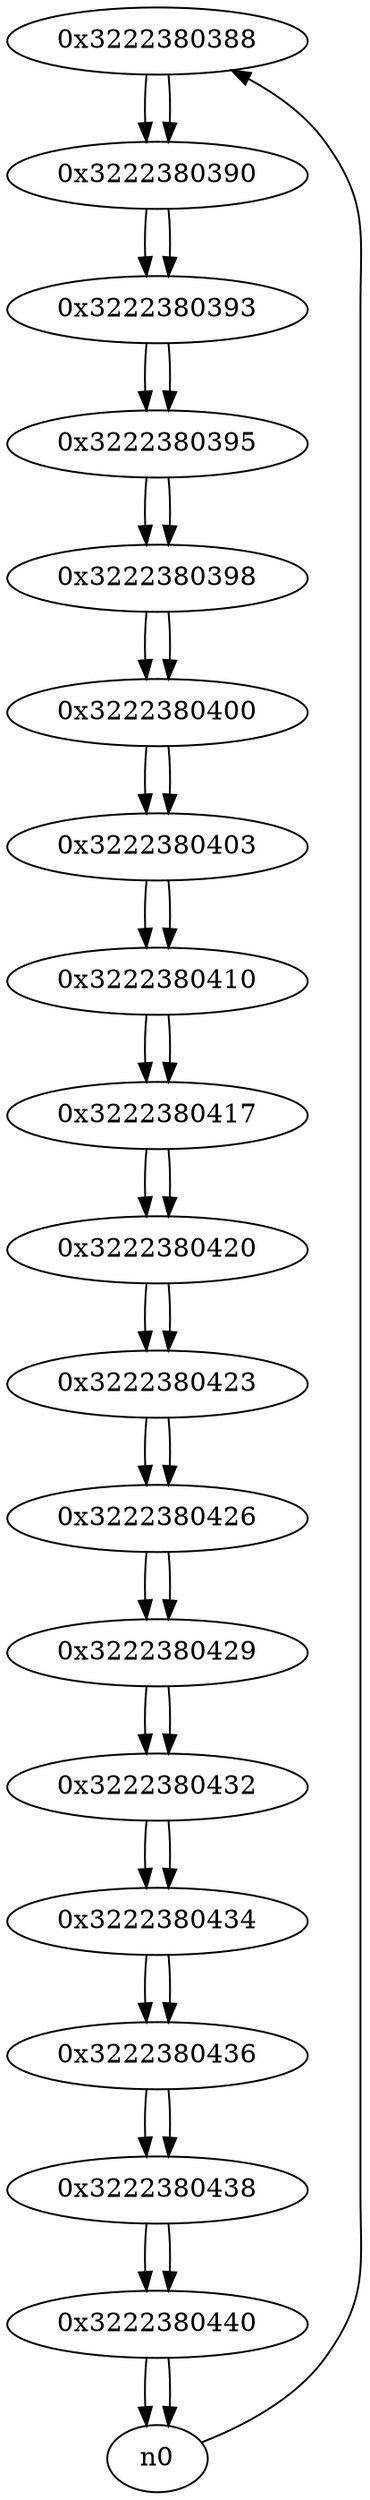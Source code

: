 digraph G{
/* nodes */
  n1 [label="0x3222380388"]
  n2 [label="0x3222380390"]
  n3 [label="0x3222380393"]
  n4 [label="0x3222380395"]
  n5 [label="0x3222380398"]
  n6 [label="0x3222380400"]
  n7 [label="0x3222380403"]
  n8 [label="0x3222380410"]
  n9 [label="0x3222380417"]
  n10 [label="0x3222380420"]
  n11 [label="0x3222380423"]
  n12 [label="0x3222380426"]
  n13 [label="0x3222380429"]
  n14 [label="0x3222380432"]
  n15 [label="0x3222380434"]
  n16 [label="0x3222380436"]
  n17 [label="0x3222380438"]
  n18 [label="0x3222380440"]
/* edges */
n1 -> n2;
n0 -> n1;
n2 -> n3;
n1 -> n2;
n3 -> n4;
n2 -> n3;
n4 -> n5;
n3 -> n4;
n5 -> n6;
n4 -> n5;
n6 -> n7;
n5 -> n6;
n7 -> n8;
n6 -> n7;
n8 -> n9;
n7 -> n8;
n9 -> n10;
n8 -> n9;
n10 -> n11;
n9 -> n10;
n11 -> n12;
n10 -> n11;
n12 -> n13;
n11 -> n12;
n13 -> n14;
n12 -> n13;
n14 -> n15;
n13 -> n14;
n15 -> n16;
n14 -> n15;
n16 -> n17;
n15 -> n16;
n17 -> n18;
n16 -> n17;
n18 -> n0;
n18 -> n0;
n17 -> n18;
}
